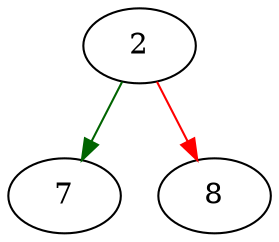 strict digraph "xmemdup" {
	// Node definitions.
	2 [entry=true];
	7;
	8;

	// Edge definitions.
	2 -> 7 [
		color=darkgreen
		cond=true
	];
	2 -> 8 [
		color=red
		cond=false
	];
}